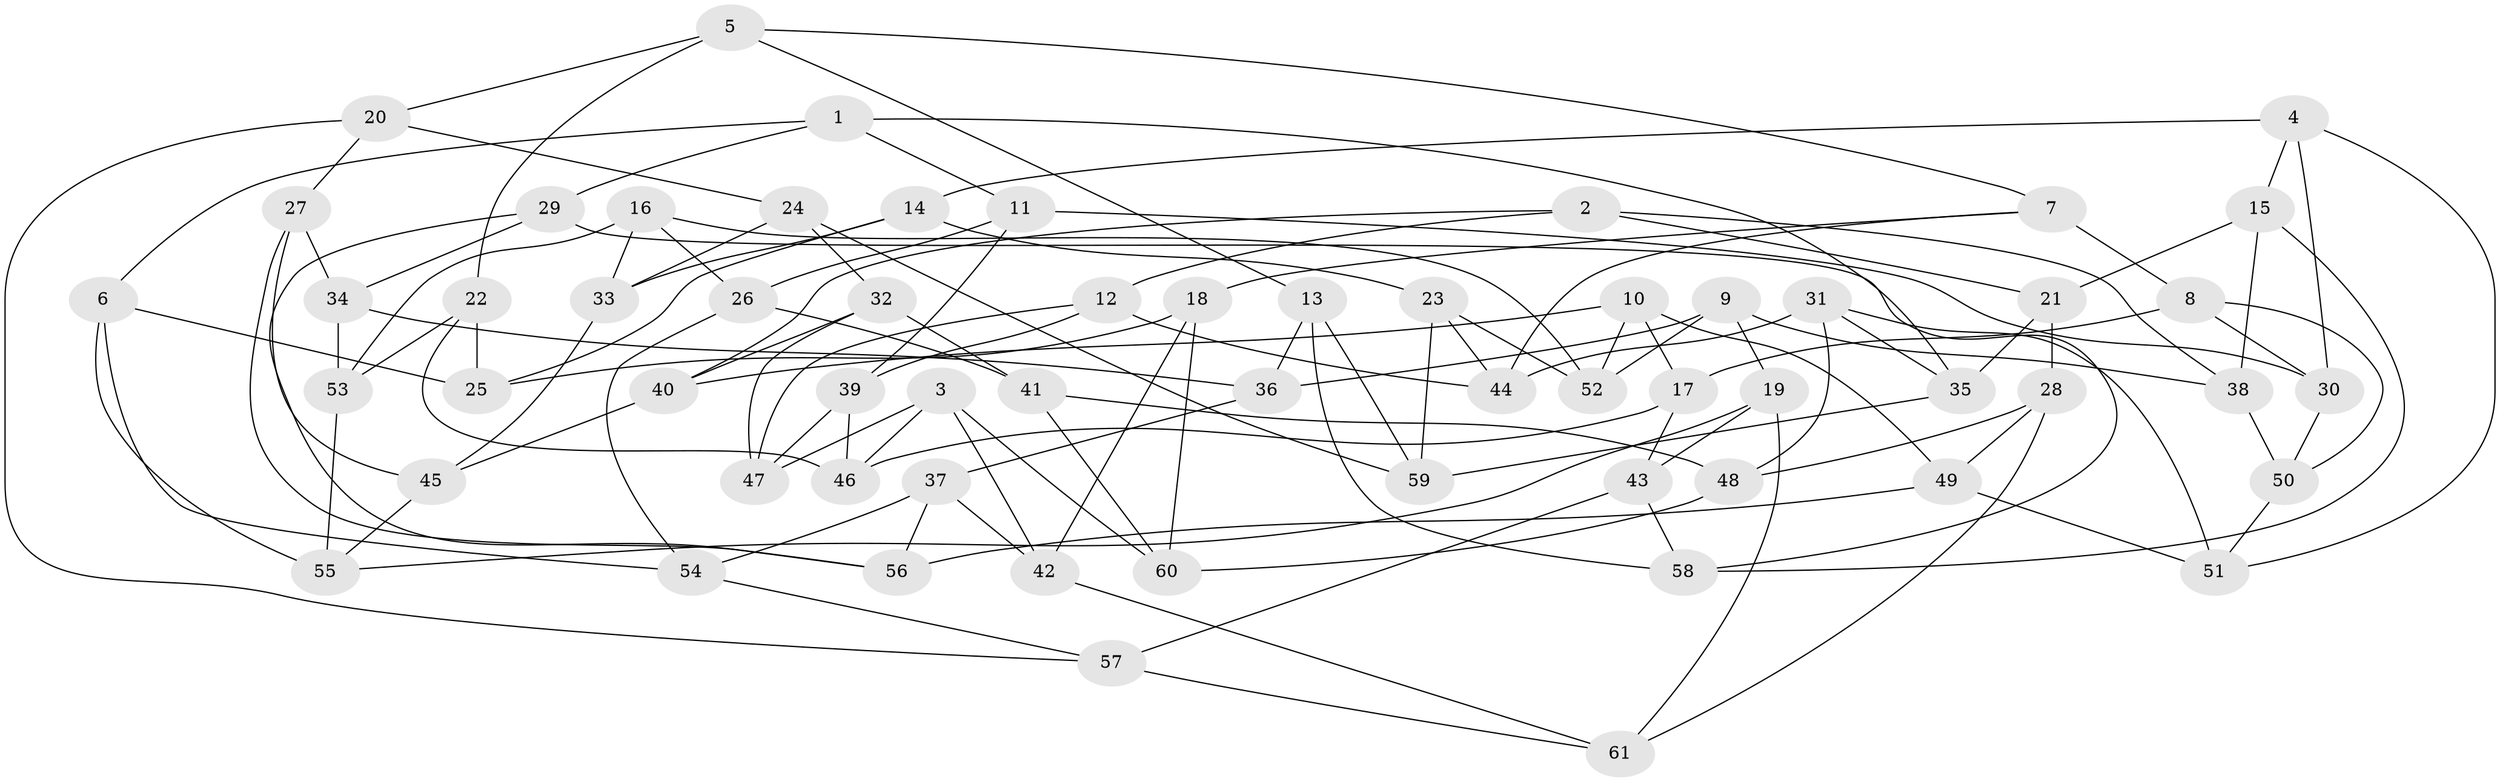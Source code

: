 // coarse degree distribution, {6: 0.5555555555555556, 5: 0.1388888888888889, 4: 0.2222222222222222, 3: 0.08333333333333333}
// Generated by graph-tools (version 1.1) at 2025/24/03/03/25 07:24:28]
// undirected, 61 vertices, 122 edges
graph export_dot {
graph [start="1"]
  node [color=gray90,style=filled];
  1;
  2;
  3;
  4;
  5;
  6;
  7;
  8;
  9;
  10;
  11;
  12;
  13;
  14;
  15;
  16;
  17;
  18;
  19;
  20;
  21;
  22;
  23;
  24;
  25;
  26;
  27;
  28;
  29;
  30;
  31;
  32;
  33;
  34;
  35;
  36;
  37;
  38;
  39;
  40;
  41;
  42;
  43;
  44;
  45;
  46;
  47;
  48;
  49;
  50;
  51;
  52;
  53;
  54;
  55;
  56;
  57;
  58;
  59;
  60;
  61;
  1 -- 11;
  1 -- 35;
  1 -- 29;
  1 -- 6;
  2 -- 40;
  2 -- 12;
  2 -- 21;
  2 -- 38;
  3 -- 60;
  3 -- 42;
  3 -- 46;
  3 -- 47;
  4 -- 14;
  4 -- 15;
  4 -- 51;
  4 -- 30;
  5 -- 22;
  5 -- 20;
  5 -- 7;
  5 -- 13;
  6 -- 25;
  6 -- 55;
  6 -- 54;
  7 -- 44;
  7 -- 8;
  7 -- 18;
  8 -- 17;
  8 -- 50;
  8 -- 30;
  9 -- 36;
  9 -- 19;
  9 -- 52;
  9 -- 38;
  10 -- 40;
  10 -- 52;
  10 -- 17;
  10 -- 49;
  11 -- 30;
  11 -- 26;
  11 -- 39;
  12 -- 39;
  12 -- 44;
  12 -- 47;
  13 -- 59;
  13 -- 36;
  13 -- 58;
  14 -- 33;
  14 -- 23;
  14 -- 25;
  15 -- 58;
  15 -- 38;
  15 -- 21;
  16 -- 26;
  16 -- 53;
  16 -- 52;
  16 -- 33;
  17 -- 43;
  17 -- 46;
  18 -- 60;
  18 -- 25;
  18 -- 42;
  19 -- 43;
  19 -- 61;
  19 -- 55;
  20 -- 27;
  20 -- 24;
  20 -- 57;
  21 -- 28;
  21 -- 35;
  22 -- 25;
  22 -- 53;
  22 -- 46;
  23 -- 52;
  23 -- 44;
  23 -- 59;
  24 -- 33;
  24 -- 59;
  24 -- 32;
  26 -- 41;
  26 -- 54;
  27 -- 56;
  27 -- 34;
  27 -- 45;
  28 -- 48;
  28 -- 49;
  28 -- 61;
  29 -- 56;
  29 -- 34;
  29 -- 58;
  30 -- 50;
  31 -- 35;
  31 -- 51;
  31 -- 48;
  31 -- 44;
  32 -- 41;
  32 -- 47;
  32 -- 40;
  33 -- 45;
  34 -- 36;
  34 -- 53;
  35 -- 59;
  36 -- 37;
  37 -- 54;
  37 -- 42;
  37 -- 56;
  38 -- 50;
  39 -- 46;
  39 -- 47;
  40 -- 45;
  41 -- 60;
  41 -- 48;
  42 -- 61;
  43 -- 58;
  43 -- 57;
  45 -- 55;
  48 -- 60;
  49 -- 56;
  49 -- 51;
  50 -- 51;
  53 -- 55;
  54 -- 57;
  57 -- 61;
}
